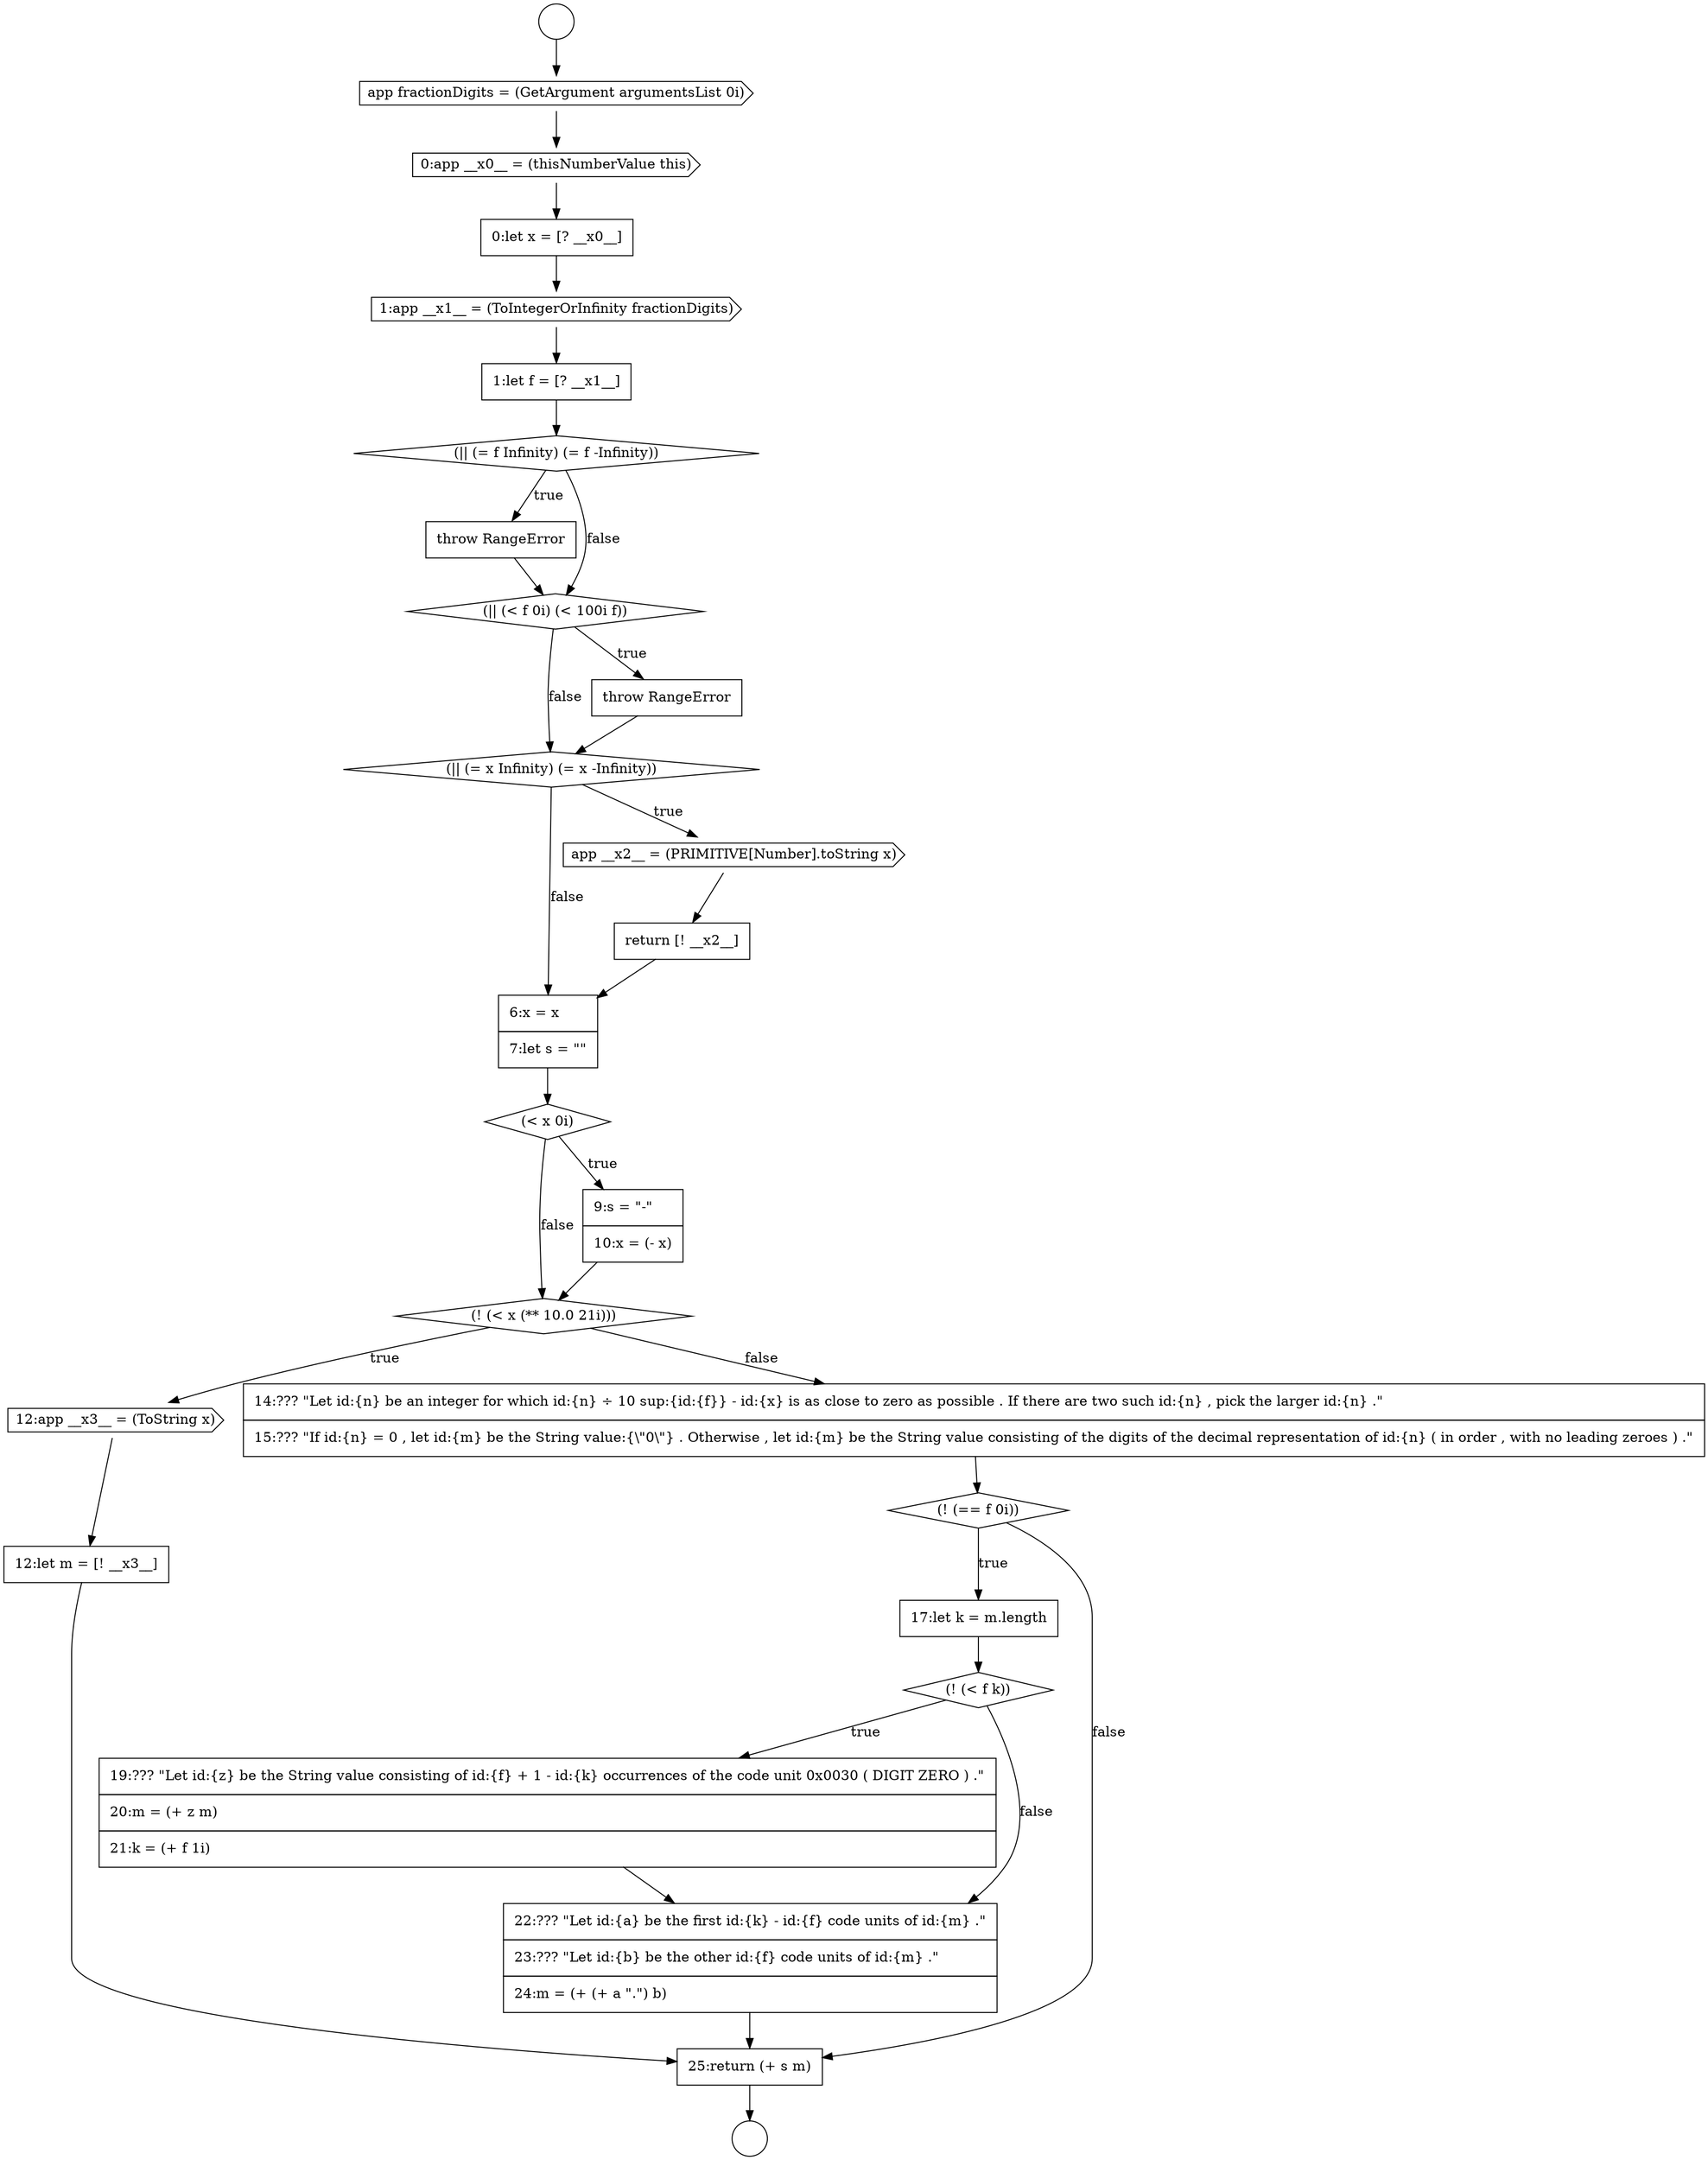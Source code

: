 digraph {
  node12949 [shape=diamond, label=<<font color="black">(|| (= x Infinity) (= x -Infinity))</font>> color="black" fillcolor="white" style=filled]
  node12939 [shape=circle label=" " color="black" fillcolor="white" style=filled]
  node12960 [shape=none, margin=0, label=<<font color="black">
    <table border="0" cellborder="1" cellspacing="0" cellpadding="10">
      <tr><td align="left">17:let k = m.length</td></tr>
    </table>
  </font>> color="black" fillcolor="white" style=filled]
  node12961 [shape=diamond, label=<<font color="black">(! (&lt; f k))</font>> color="black" fillcolor="white" style=filled]
  node12942 [shape=none, margin=0, label=<<font color="black">
    <table border="0" cellborder="1" cellspacing="0" cellpadding="10">
      <tr><td align="left">0:let x = [? __x0__]</td></tr>
    </table>
  </font>> color="black" fillcolor="white" style=filled]
  node12938 [shape=circle label=" " color="black" fillcolor="white" style=filled]
  node12953 [shape=diamond, label=<<font color="black">(&lt; x 0i)</font>> color="black" fillcolor="white" style=filled]
  node12941 [shape=cds, label=<<font color="black">0:app __x0__ = (thisNumberValue this)</font>> color="black" fillcolor="white" style=filled]
  node12952 [shape=none, margin=0, label=<<font color="black">
    <table border="0" cellborder="1" cellspacing="0" cellpadding="10">
      <tr><td align="left">6:x = x</td></tr>
      <tr><td align="left">7:let s = &quot;&quot;</td></tr>
    </table>
  </font>> color="black" fillcolor="white" style=filled]
  node12957 [shape=none, margin=0, label=<<font color="black">
    <table border="0" cellborder="1" cellspacing="0" cellpadding="10">
      <tr><td align="left">12:let m = [! __x3__]</td></tr>
    </table>
  </font>> color="black" fillcolor="white" style=filled]
  node12940 [shape=cds, label=<<font color="black">app fractionDigits = (GetArgument argumentsList 0i)</font>> color="black" fillcolor="white" style=filled]
  node12944 [shape=none, margin=0, label=<<font color="black">
    <table border="0" cellborder="1" cellspacing="0" cellpadding="10">
      <tr><td align="left">1:let f = [? __x1__]</td></tr>
    </table>
  </font>> color="black" fillcolor="white" style=filled]
  node12948 [shape=none, margin=0, label=<<font color="black">
    <table border="0" cellborder="1" cellspacing="0" cellpadding="10">
      <tr><td align="left">throw RangeError</td></tr>
    </table>
  </font>> color="black" fillcolor="white" style=filled]
  node12943 [shape=cds, label=<<font color="black">1:app __x1__ = (ToIntegerOrInfinity fractionDigits)</font>> color="black" fillcolor="white" style=filled]
  node12956 [shape=cds, label=<<font color="black">12:app __x3__ = (ToString x)</font>> color="black" fillcolor="white" style=filled]
  node12959 [shape=diamond, label=<<font color="black">(! (== f 0i))</font>> color="black" fillcolor="white" style=filled]
  node12950 [shape=cds, label=<<font color="black">app __x2__ = (PRIMITIVE[Number].toString x)</font>> color="black" fillcolor="white" style=filled]
  node12945 [shape=diamond, label=<<font color="black">(|| (= f Infinity) (= f -Infinity))</font>> color="black" fillcolor="white" style=filled]
  node12955 [shape=diamond, label=<<font color="black">(! (&lt; x (** 10.0 21i)))</font>> color="black" fillcolor="white" style=filled]
  node12946 [shape=none, margin=0, label=<<font color="black">
    <table border="0" cellborder="1" cellspacing="0" cellpadding="10">
      <tr><td align="left">throw RangeError</td></tr>
    </table>
  </font>> color="black" fillcolor="white" style=filled]
  node12962 [shape=none, margin=0, label=<<font color="black">
    <table border="0" cellborder="1" cellspacing="0" cellpadding="10">
      <tr><td align="left">19:??? &quot;Let id:{z} be the String value consisting of id:{f} + 1 - id:{k} occurrences of the code unit 0x0030 ( DIGIT ZERO ) .&quot;</td></tr>
      <tr><td align="left">20:m = (+ z m)</td></tr>
      <tr><td align="left">21:k = (+ f 1i)</td></tr>
    </table>
  </font>> color="black" fillcolor="white" style=filled]
  node12951 [shape=none, margin=0, label=<<font color="black">
    <table border="0" cellborder="1" cellspacing="0" cellpadding="10">
      <tr><td align="left">return [! __x2__]</td></tr>
    </table>
  </font>> color="black" fillcolor="white" style=filled]
  node12958 [shape=none, margin=0, label=<<font color="black">
    <table border="0" cellborder="1" cellspacing="0" cellpadding="10">
      <tr><td align="left">14:??? &quot;Let id:{n} be an integer for which id:{n} &divide; 10 sup:{id:{f}} - id:{x} is as close to zero as possible . If there are two such id:{n} , pick the larger id:{n} .&quot;</td></tr>
      <tr><td align="left">15:??? &quot;If id:{n} = 0 , let id:{m} be the String value:{\&quot;0\&quot;} . Otherwise , let id:{m} be the String value consisting of the digits of the decimal representation of id:{n} ( in order , with no leading zeroes ) .&quot;</td></tr>
    </table>
  </font>> color="black" fillcolor="white" style=filled]
  node12964 [shape=none, margin=0, label=<<font color="black">
    <table border="0" cellborder="1" cellspacing="0" cellpadding="10">
      <tr><td align="left">25:return (+ s m)</td></tr>
    </table>
  </font>> color="black" fillcolor="white" style=filled]
  node12947 [shape=diamond, label=<<font color="black">(|| (&lt; f 0i) (&lt; 100i f))</font>> color="black" fillcolor="white" style=filled]
  node12963 [shape=none, margin=0, label=<<font color="black">
    <table border="0" cellborder="1" cellspacing="0" cellpadding="10">
      <tr><td align="left">22:??? &quot;Let id:{a} be the first id:{k} - id:{f} code units of id:{m} .&quot;</td></tr>
      <tr><td align="left">23:??? &quot;Let id:{b} be the other id:{f} code units of id:{m} .&quot;</td></tr>
      <tr><td align="left">24:m = (+ (+ a &quot;.&quot;) b)</td></tr>
    </table>
  </font>> color="black" fillcolor="white" style=filled]
  node12954 [shape=none, margin=0, label=<<font color="black">
    <table border="0" cellborder="1" cellspacing="0" cellpadding="10">
      <tr><td align="left">9:s = &quot;-&quot;</td></tr>
      <tr><td align="left">10:x = (- x)</td></tr>
    </table>
  </font>> color="black" fillcolor="white" style=filled]
  node12952 -> node12953 [ color="black"]
  node12962 -> node12963 [ color="black"]
  node12964 -> node12939 [ color="black"]
  node12945 -> node12946 [label=<<font color="black">true</font>> color="black"]
  node12945 -> node12947 [label=<<font color="black">false</font>> color="black"]
  node12947 -> node12948 [label=<<font color="black">true</font>> color="black"]
  node12947 -> node12949 [label=<<font color="black">false</font>> color="black"]
  node12955 -> node12956 [label=<<font color="black">true</font>> color="black"]
  node12955 -> node12958 [label=<<font color="black">false</font>> color="black"]
  node12960 -> node12961 [ color="black"]
  node12948 -> node12949 [ color="black"]
  node12944 -> node12945 [ color="black"]
  node12961 -> node12962 [label=<<font color="black">true</font>> color="black"]
  node12961 -> node12963 [label=<<font color="black">false</font>> color="black"]
  node12950 -> node12951 [ color="black"]
  node12953 -> node12954 [label=<<font color="black">true</font>> color="black"]
  node12953 -> node12955 [label=<<font color="black">false</font>> color="black"]
  node12946 -> node12947 [ color="black"]
  node12954 -> node12955 [ color="black"]
  node12938 -> node12940 [ color="black"]
  node12959 -> node12960 [label=<<font color="black">true</font>> color="black"]
  node12959 -> node12964 [label=<<font color="black">false</font>> color="black"]
  node12951 -> node12952 [ color="black"]
  node12949 -> node12950 [label=<<font color="black">true</font>> color="black"]
  node12949 -> node12952 [label=<<font color="black">false</font>> color="black"]
  node12941 -> node12942 [ color="black"]
  node12956 -> node12957 [ color="black"]
  node12942 -> node12943 [ color="black"]
  node12940 -> node12941 [ color="black"]
  node12963 -> node12964 [ color="black"]
  node12958 -> node12959 [ color="black"]
  node12943 -> node12944 [ color="black"]
  node12957 -> node12964 [ color="black"]
}

